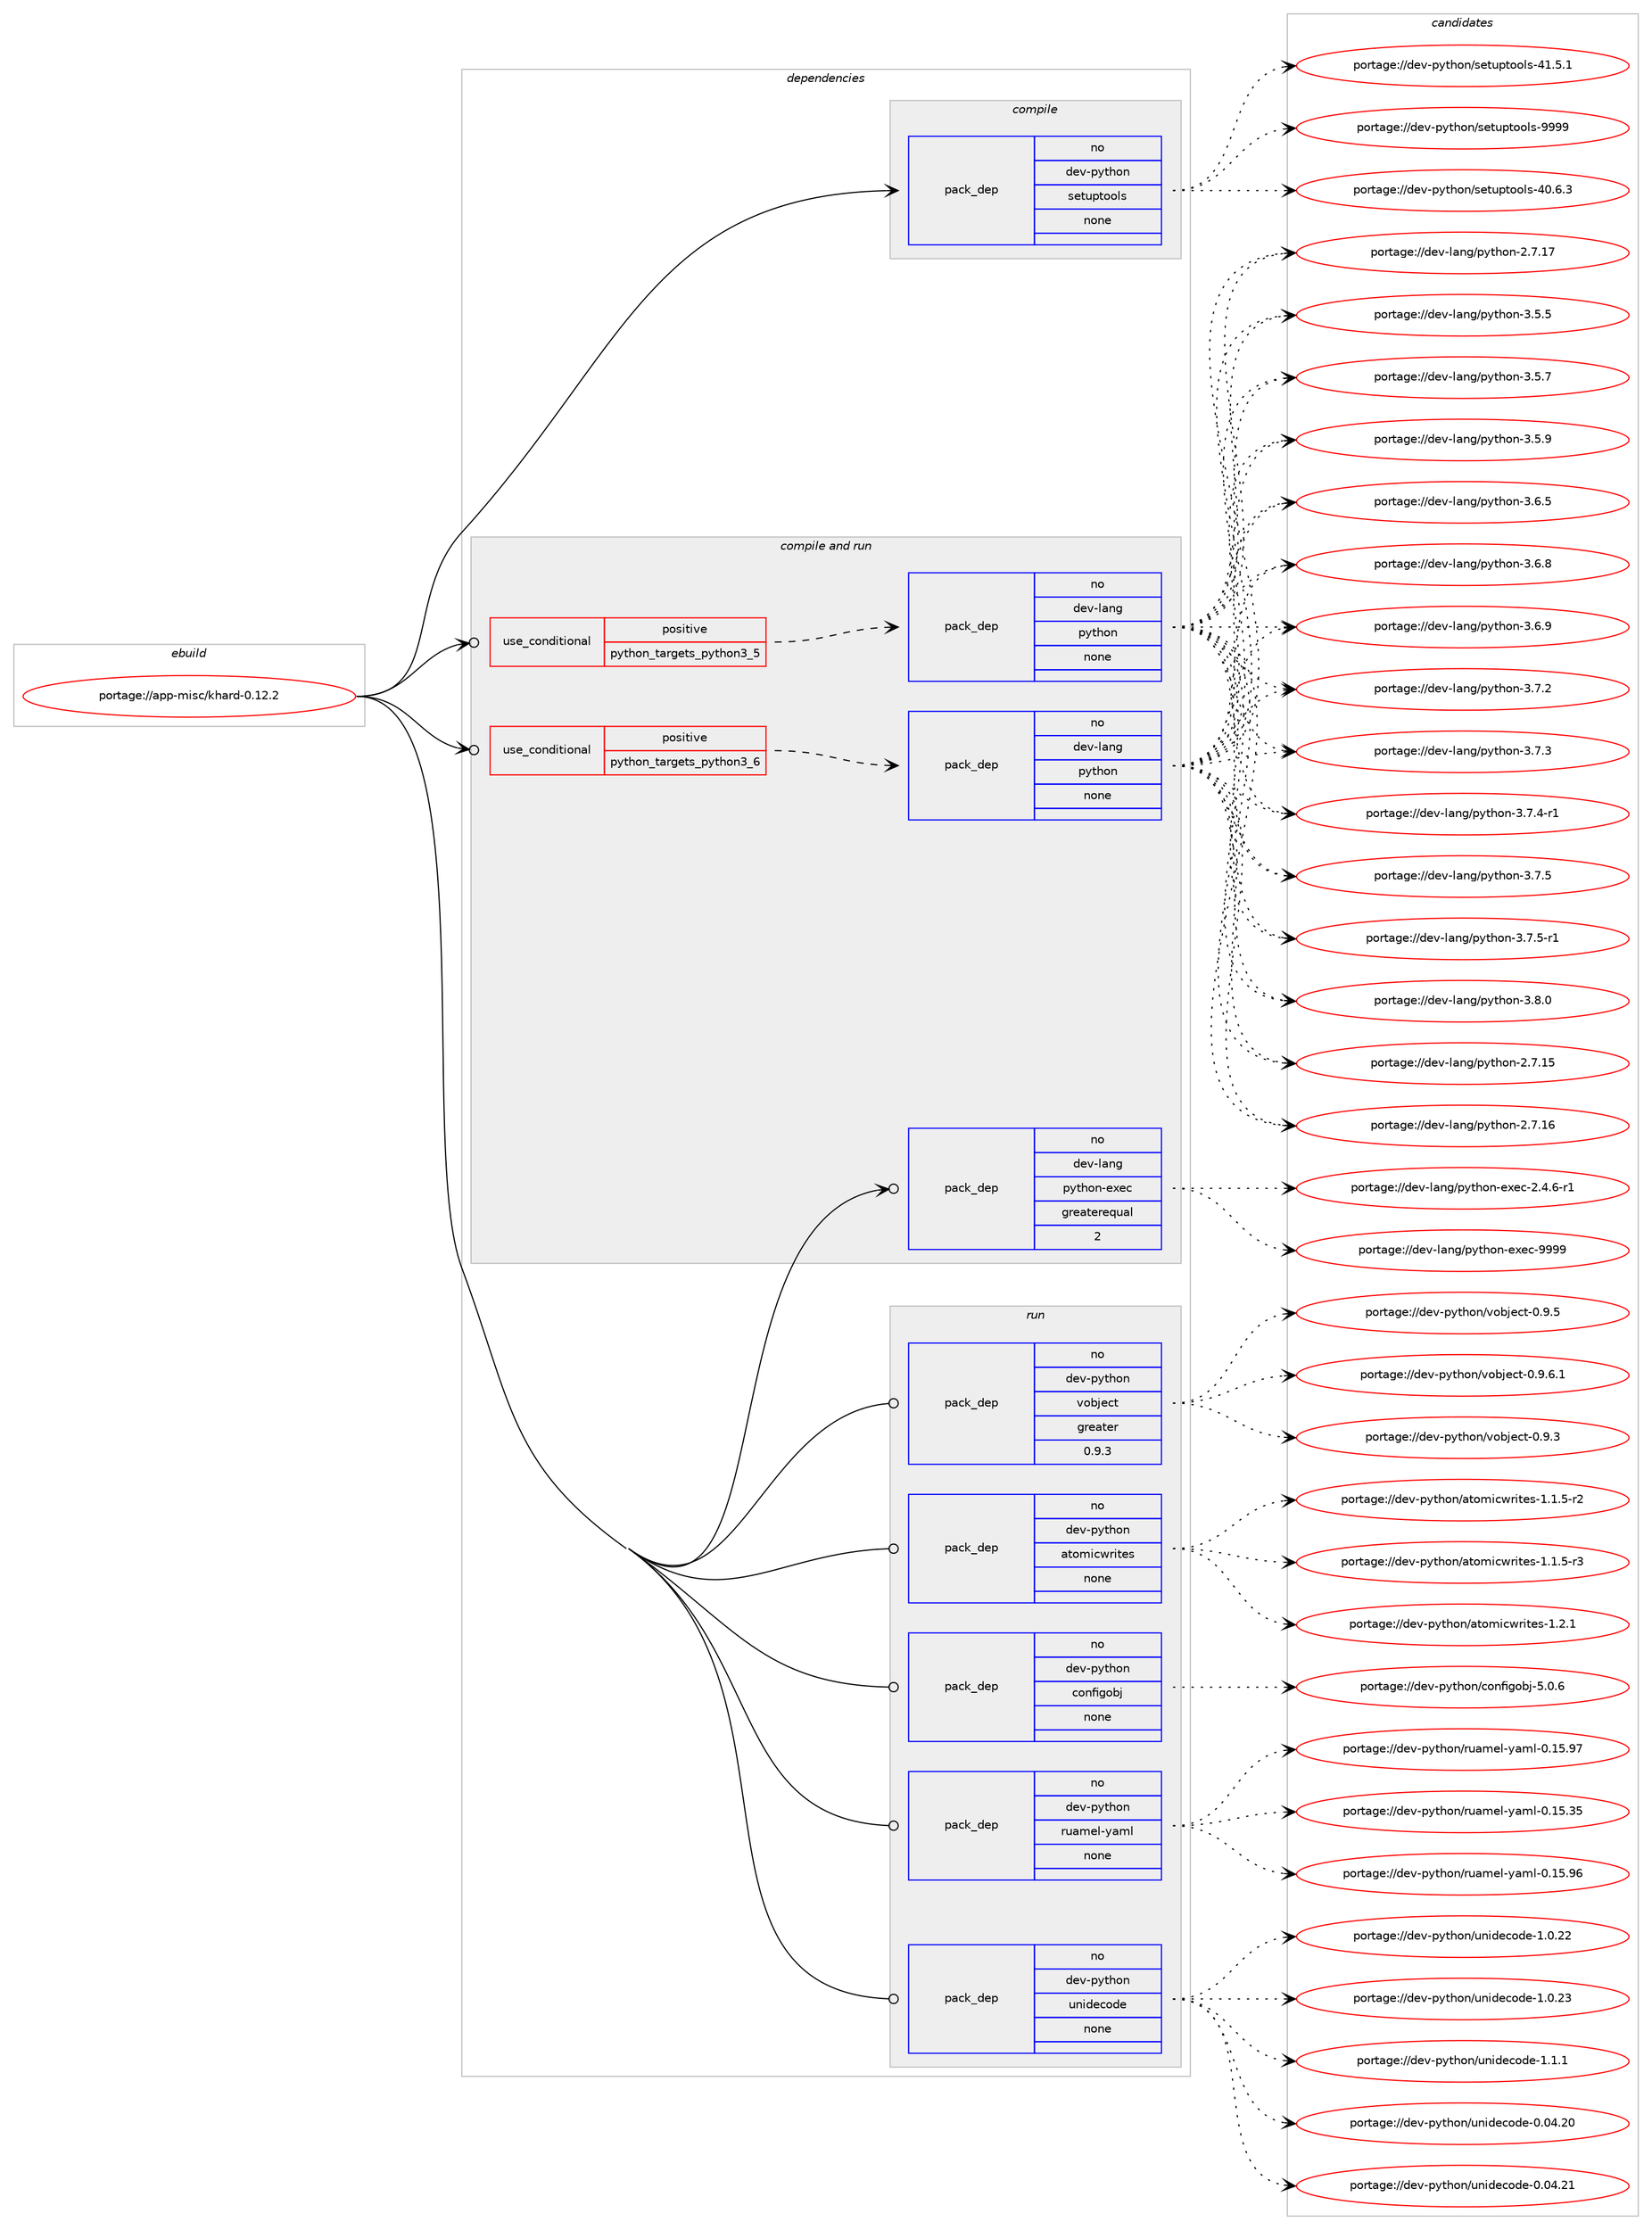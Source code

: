 digraph prolog {

# *************
# Graph options
# *************

newrank=true;
concentrate=true;
compound=true;
graph [rankdir=LR,fontname=Helvetica,fontsize=10,ranksep=1.5];#, ranksep=2.5, nodesep=0.2];
edge  [arrowhead=vee];
node  [fontname=Helvetica,fontsize=10];

# **********
# The ebuild
# **********

subgraph cluster_leftcol {
color=gray;
rank=same;
label=<<i>ebuild</i>>;
id [label="portage://app-misc/khard-0.12.2", color=red, width=4, href="../app-misc/khard-0.12.2.svg"];
}

# ****************
# The dependencies
# ****************

subgraph cluster_midcol {
color=gray;
label=<<i>dependencies</i>>;
subgraph cluster_compile {
fillcolor="#eeeeee";
style=filled;
label=<<i>compile</i>>;
subgraph pack25464 {
dependency34689 [label=<<TABLE BORDER="0" CELLBORDER="1" CELLSPACING="0" CELLPADDING="4" WIDTH="220"><TR><TD ROWSPAN="6" CELLPADDING="30">pack_dep</TD></TR><TR><TD WIDTH="110">no</TD></TR><TR><TD>dev-python</TD></TR><TR><TD>setuptools</TD></TR><TR><TD>none</TD></TR><TR><TD></TD></TR></TABLE>>, shape=none, color=blue];
}
id:e -> dependency34689:w [weight=20,style="solid",arrowhead="vee"];
}
subgraph cluster_compileandrun {
fillcolor="#eeeeee";
style=filled;
label=<<i>compile and run</i>>;
subgraph cond8665 {
dependency34690 [label=<<TABLE BORDER="0" CELLBORDER="1" CELLSPACING="0" CELLPADDING="4"><TR><TD ROWSPAN="3" CELLPADDING="10">use_conditional</TD></TR><TR><TD>positive</TD></TR><TR><TD>python_targets_python3_5</TD></TR></TABLE>>, shape=none, color=red];
subgraph pack25465 {
dependency34691 [label=<<TABLE BORDER="0" CELLBORDER="1" CELLSPACING="0" CELLPADDING="4" WIDTH="220"><TR><TD ROWSPAN="6" CELLPADDING="30">pack_dep</TD></TR><TR><TD WIDTH="110">no</TD></TR><TR><TD>dev-lang</TD></TR><TR><TD>python</TD></TR><TR><TD>none</TD></TR><TR><TD></TD></TR></TABLE>>, shape=none, color=blue];
}
dependency34690:e -> dependency34691:w [weight=20,style="dashed",arrowhead="vee"];
}
id:e -> dependency34690:w [weight=20,style="solid",arrowhead="odotvee"];
subgraph cond8666 {
dependency34692 [label=<<TABLE BORDER="0" CELLBORDER="1" CELLSPACING="0" CELLPADDING="4"><TR><TD ROWSPAN="3" CELLPADDING="10">use_conditional</TD></TR><TR><TD>positive</TD></TR><TR><TD>python_targets_python3_6</TD></TR></TABLE>>, shape=none, color=red];
subgraph pack25466 {
dependency34693 [label=<<TABLE BORDER="0" CELLBORDER="1" CELLSPACING="0" CELLPADDING="4" WIDTH="220"><TR><TD ROWSPAN="6" CELLPADDING="30">pack_dep</TD></TR><TR><TD WIDTH="110">no</TD></TR><TR><TD>dev-lang</TD></TR><TR><TD>python</TD></TR><TR><TD>none</TD></TR><TR><TD></TD></TR></TABLE>>, shape=none, color=blue];
}
dependency34692:e -> dependency34693:w [weight=20,style="dashed",arrowhead="vee"];
}
id:e -> dependency34692:w [weight=20,style="solid",arrowhead="odotvee"];
subgraph pack25467 {
dependency34694 [label=<<TABLE BORDER="0" CELLBORDER="1" CELLSPACING="0" CELLPADDING="4" WIDTH="220"><TR><TD ROWSPAN="6" CELLPADDING="30">pack_dep</TD></TR><TR><TD WIDTH="110">no</TD></TR><TR><TD>dev-lang</TD></TR><TR><TD>python-exec</TD></TR><TR><TD>greaterequal</TD></TR><TR><TD>2</TD></TR></TABLE>>, shape=none, color=blue];
}
id:e -> dependency34694:w [weight=20,style="solid",arrowhead="odotvee"];
}
subgraph cluster_run {
fillcolor="#eeeeee";
style=filled;
label=<<i>run</i>>;
subgraph pack25468 {
dependency34695 [label=<<TABLE BORDER="0" CELLBORDER="1" CELLSPACING="0" CELLPADDING="4" WIDTH="220"><TR><TD ROWSPAN="6" CELLPADDING="30">pack_dep</TD></TR><TR><TD WIDTH="110">no</TD></TR><TR><TD>dev-python</TD></TR><TR><TD>atomicwrites</TD></TR><TR><TD>none</TD></TR><TR><TD></TD></TR></TABLE>>, shape=none, color=blue];
}
id:e -> dependency34695:w [weight=20,style="solid",arrowhead="odot"];
subgraph pack25469 {
dependency34696 [label=<<TABLE BORDER="0" CELLBORDER="1" CELLSPACING="0" CELLPADDING="4" WIDTH="220"><TR><TD ROWSPAN="6" CELLPADDING="30">pack_dep</TD></TR><TR><TD WIDTH="110">no</TD></TR><TR><TD>dev-python</TD></TR><TR><TD>configobj</TD></TR><TR><TD>none</TD></TR><TR><TD></TD></TR></TABLE>>, shape=none, color=blue];
}
id:e -> dependency34696:w [weight=20,style="solid",arrowhead="odot"];
subgraph pack25470 {
dependency34697 [label=<<TABLE BORDER="0" CELLBORDER="1" CELLSPACING="0" CELLPADDING="4" WIDTH="220"><TR><TD ROWSPAN="6" CELLPADDING="30">pack_dep</TD></TR><TR><TD WIDTH="110">no</TD></TR><TR><TD>dev-python</TD></TR><TR><TD>ruamel-yaml</TD></TR><TR><TD>none</TD></TR><TR><TD></TD></TR></TABLE>>, shape=none, color=blue];
}
id:e -> dependency34697:w [weight=20,style="solid",arrowhead="odot"];
subgraph pack25471 {
dependency34698 [label=<<TABLE BORDER="0" CELLBORDER="1" CELLSPACING="0" CELLPADDING="4" WIDTH="220"><TR><TD ROWSPAN="6" CELLPADDING="30">pack_dep</TD></TR><TR><TD WIDTH="110">no</TD></TR><TR><TD>dev-python</TD></TR><TR><TD>unidecode</TD></TR><TR><TD>none</TD></TR><TR><TD></TD></TR></TABLE>>, shape=none, color=blue];
}
id:e -> dependency34698:w [weight=20,style="solid",arrowhead="odot"];
subgraph pack25472 {
dependency34699 [label=<<TABLE BORDER="0" CELLBORDER="1" CELLSPACING="0" CELLPADDING="4" WIDTH="220"><TR><TD ROWSPAN="6" CELLPADDING="30">pack_dep</TD></TR><TR><TD WIDTH="110">no</TD></TR><TR><TD>dev-python</TD></TR><TR><TD>vobject</TD></TR><TR><TD>greater</TD></TR><TR><TD>0.9.3</TD></TR></TABLE>>, shape=none, color=blue];
}
id:e -> dependency34699:w [weight=20,style="solid",arrowhead="odot"];
}
}

# **************
# The candidates
# **************

subgraph cluster_choices {
rank=same;
color=gray;
label=<<i>candidates</i>>;

subgraph choice25464 {
color=black;
nodesep=1;
choiceportage100101118451121211161041111104711510111611711211611111110811545524846544651 [label="portage://dev-python/setuptools-40.6.3", color=red, width=4,href="../dev-python/setuptools-40.6.3.svg"];
choiceportage100101118451121211161041111104711510111611711211611111110811545524946534649 [label="portage://dev-python/setuptools-41.5.1", color=red, width=4,href="../dev-python/setuptools-41.5.1.svg"];
choiceportage10010111845112121116104111110471151011161171121161111111081154557575757 [label="portage://dev-python/setuptools-9999", color=red, width=4,href="../dev-python/setuptools-9999.svg"];
dependency34689:e -> choiceportage100101118451121211161041111104711510111611711211611111110811545524846544651:w [style=dotted,weight="100"];
dependency34689:e -> choiceportage100101118451121211161041111104711510111611711211611111110811545524946534649:w [style=dotted,weight="100"];
dependency34689:e -> choiceportage10010111845112121116104111110471151011161171121161111111081154557575757:w [style=dotted,weight="100"];
}
subgraph choice25465 {
color=black;
nodesep=1;
choiceportage10010111845108971101034711212111610411111045504655464953 [label="portage://dev-lang/python-2.7.15", color=red, width=4,href="../dev-lang/python-2.7.15.svg"];
choiceportage10010111845108971101034711212111610411111045504655464954 [label="portage://dev-lang/python-2.7.16", color=red, width=4,href="../dev-lang/python-2.7.16.svg"];
choiceportage10010111845108971101034711212111610411111045504655464955 [label="portage://dev-lang/python-2.7.17", color=red, width=4,href="../dev-lang/python-2.7.17.svg"];
choiceportage100101118451089711010347112121116104111110455146534653 [label="portage://dev-lang/python-3.5.5", color=red, width=4,href="../dev-lang/python-3.5.5.svg"];
choiceportage100101118451089711010347112121116104111110455146534655 [label="portage://dev-lang/python-3.5.7", color=red, width=4,href="../dev-lang/python-3.5.7.svg"];
choiceportage100101118451089711010347112121116104111110455146534657 [label="portage://dev-lang/python-3.5.9", color=red, width=4,href="../dev-lang/python-3.5.9.svg"];
choiceportage100101118451089711010347112121116104111110455146544653 [label="portage://dev-lang/python-3.6.5", color=red, width=4,href="../dev-lang/python-3.6.5.svg"];
choiceportage100101118451089711010347112121116104111110455146544656 [label="portage://dev-lang/python-3.6.8", color=red, width=4,href="../dev-lang/python-3.6.8.svg"];
choiceportage100101118451089711010347112121116104111110455146544657 [label="portage://dev-lang/python-3.6.9", color=red, width=4,href="../dev-lang/python-3.6.9.svg"];
choiceportage100101118451089711010347112121116104111110455146554650 [label="portage://dev-lang/python-3.7.2", color=red, width=4,href="../dev-lang/python-3.7.2.svg"];
choiceportage100101118451089711010347112121116104111110455146554651 [label="portage://dev-lang/python-3.7.3", color=red, width=4,href="../dev-lang/python-3.7.3.svg"];
choiceportage1001011184510897110103471121211161041111104551465546524511449 [label="portage://dev-lang/python-3.7.4-r1", color=red, width=4,href="../dev-lang/python-3.7.4-r1.svg"];
choiceportage100101118451089711010347112121116104111110455146554653 [label="portage://dev-lang/python-3.7.5", color=red, width=4,href="../dev-lang/python-3.7.5.svg"];
choiceportage1001011184510897110103471121211161041111104551465546534511449 [label="portage://dev-lang/python-3.7.5-r1", color=red, width=4,href="../dev-lang/python-3.7.5-r1.svg"];
choiceportage100101118451089711010347112121116104111110455146564648 [label="portage://dev-lang/python-3.8.0", color=red, width=4,href="../dev-lang/python-3.8.0.svg"];
dependency34691:e -> choiceportage10010111845108971101034711212111610411111045504655464953:w [style=dotted,weight="100"];
dependency34691:e -> choiceportage10010111845108971101034711212111610411111045504655464954:w [style=dotted,weight="100"];
dependency34691:e -> choiceportage10010111845108971101034711212111610411111045504655464955:w [style=dotted,weight="100"];
dependency34691:e -> choiceportage100101118451089711010347112121116104111110455146534653:w [style=dotted,weight="100"];
dependency34691:e -> choiceportage100101118451089711010347112121116104111110455146534655:w [style=dotted,weight="100"];
dependency34691:e -> choiceportage100101118451089711010347112121116104111110455146534657:w [style=dotted,weight="100"];
dependency34691:e -> choiceportage100101118451089711010347112121116104111110455146544653:w [style=dotted,weight="100"];
dependency34691:e -> choiceportage100101118451089711010347112121116104111110455146544656:w [style=dotted,weight="100"];
dependency34691:e -> choiceportage100101118451089711010347112121116104111110455146544657:w [style=dotted,weight="100"];
dependency34691:e -> choiceportage100101118451089711010347112121116104111110455146554650:w [style=dotted,weight="100"];
dependency34691:e -> choiceportage100101118451089711010347112121116104111110455146554651:w [style=dotted,weight="100"];
dependency34691:e -> choiceportage1001011184510897110103471121211161041111104551465546524511449:w [style=dotted,weight="100"];
dependency34691:e -> choiceportage100101118451089711010347112121116104111110455146554653:w [style=dotted,weight="100"];
dependency34691:e -> choiceportage1001011184510897110103471121211161041111104551465546534511449:w [style=dotted,weight="100"];
dependency34691:e -> choiceportage100101118451089711010347112121116104111110455146564648:w [style=dotted,weight="100"];
}
subgraph choice25466 {
color=black;
nodesep=1;
choiceportage10010111845108971101034711212111610411111045504655464953 [label="portage://dev-lang/python-2.7.15", color=red, width=4,href="../dev-lang/python-2.7.15.svg"];
choiceportage10010111845108971101034711212111610411111045504655464954 [label="portage://dev-lang/python-2.7.16", color=red, width=4,href="../dev-lang/python-2.7.16.svg"];
choiceportage10010111845108971101034711212111610411111045504655464955 [label="portage://dev-lang/python-2.7.17", color=red, width=4,href="../dev-lang/python-2.7.17.svg"];
choiceportage100101118451089711010347112121116104111110455146534653 [label="portage://dev-lang/python-3.5.5", color=red, width=4,href="../dev-lang/python-3.5.5.svg"];
choiceportage100101118451089711010347112121116104111110455146534655 [label="portage://dev-lang/python-3.5.7", color=red, width=4,href="../dev-lang/python-3.5.7.svg"];
choiceportage100101118451089711010347112121116104111110455146534657 [label="portage://dev-lang/python-3.5.9", color=red, width=4,href="../dev-lang/python-3.5.9.svg"];
choiceportage100101118451089711010347112121116104111110455146544653 [label="portage://dev-lang/python-3.6.5", color=red, width=4,href="../dev-lang/python-3.6.5.svg"];
choiceportage100101118451089711010347112121116104111110455146544656 [label="portage://dev-lang/python-3.6.8", color=red, width=4,href="../dev-lang/python-3.6.8.svg"];
choiceportage100101118451089711010347112121116104111110455146544657 [label="portage://dev-lang/python-3.6.9", color=red, width=4,href="../dev-lang/python-3.6.9.svg"];
choiceportage100101118451089711010347112121116104111110455146554650 [label="portage://dev-lang/python-3.7.2", color=red, width=4,href="../dev-lang/python-3.7.2.svg"];
choiceportage100101118451089711010347112121116104111110455146554651 [label="portage://dev-lang/python-3.7.3", color=red, width=4,href="../dev-lang/python-3.7.3.svg"];
choiceportage1001011184510897110103471121211161041111104551465546524511449 [label="portage://dev-lang/python-3.7.4-r1", color=red, width=4,href="../dev-lang/python-3.7.4-r1.svg"];
choiceportage100101118451089711010347112121116104111110455146554653 [label="portage://dev-lang/python-3.7.5", color=red, width=4,href="../dev-lang/python-3.7.5.svg"];
choiceportage1001011184510897110103471121211161041111104551465546534511449 [label="portage://dev-lang/python-3.7.5-r1", color=red, width=4,href="../dev-lang/python-3.7.5-r1.svg"];
choiceportage100101118451089711010347112121116104111110455146564648 [label="portage://dev-lang/python-3.8.0", color=red, width=4,href="../dev-lang/python-3.8.0.svg"];
dependency34693:e -> choiceportage10010111845108971101034711212111610411111045504655464953:w [style=dotted,weight="100"];
dependency34693:e -> choiceportage10010111845108971101034711212111610411111045504655464954:w [style=dotted,weight="100"];
dependency34693:e -> choiceportage10010111845108971101034711212111610411111045504655464955:w [style=dotted,weight="100"];
dependency34693:e -> choiceportage100101118451089711010347112121116104111110455146534653:w [style=dotted,weight="100"];
dependency34693:e -> choiceportage100101118451089711010347112121116104111110455146534655:w [style=dotted,weight="100"];
dependency34693:e -> choiceportage100101118451089711010347112121116104111110455146534657:w [style=dotted,weight="100"];
dependency34693:e -> choiceportage100101118451089711010347112121116104111110455146544653:w [style=dotted,weight="100"];
dependency34693:e -> choiceportage100101118451089711010347112121116104111110455146544656:w [style=dotted,weight="100"];
dependency34693:e -> choiceportage100101118451089711010347112121116104111110455146544657:w [style=dotted,weight="100"];
dependency34693:e -> choiceportage100101118451089711010347112121116104111110455146554650:w [style=dotted,weight="100"];
dependency34693:e -> choiceportage100101118451089711010347112121116104111110455146554651:w [style=dotted,weight="100"];
dependency34693:e -> choiceportage1001011184510897110103471121211161041111104551465546524511449:w [style=dotted,weight="100"];
dependency34693:e -> choiceportage100101118451089711010347112121116104111110455146554653:w [style=dotted,weight="100"];
dependency34693:e -> choiceportage1001011184510897110103471121211161041111104551465546534511449:w [style=dotted,weight="100"];
dependency34693:e -> choiceportage100101118451089711010347112121116104111110455146564648:w [style=dotted,weight="100"];
}
subgraph choice25467 {
color=black;
nodesep=1;
choiceportage10010111845108971101034711212111610411111045101120101994550465246544511449 [label="portage://dev-lang/python-exec-2.4.6-r1", color=red, width=4,href="../dev-lang/python-exec-2.4.6-r1.svg"];
choiceportage10010111845108971101034711212111610411111045101120101994557575757 [label="portage://dev-lang/python-exec-9999", color=red, width=4,href="../dev-lang/python-exec-9999.svg"];
dependency34694:e -> choiceportage10010111845108971101034711212111610411111045101120101994550465246544511449:w [style=dotted,weight="100"];
dependency34694:e -> choiceportage10010111845108971101034711212111610411111045101120101994557575757:w [style=dotted,weight="100"];
}
subgraph choice25468 {
color=black;
nodesep=1;
choiceportage100101118451121211161041111104797116111109105991191141051161011154549464946534511450 [label="portage://dev-python/atomicwrites-1.1.5-r2", color=red, width=4,href="../dev-python/atomicwrites-1.1.5-r2.svg"];
choiceportage100101118451121211161041111104797116111109105991191141051161011154549464946534511451 [label="portage://dev-python/atomicwrites-1.1.5-r3", color=red, width=4,href="../dev-python/atomicwrites-1.1.5-r3.svg"];
choiceportage10010111845112121116104111110479711611110910599119114105116101115454946504649 [label="portage://dev-python/atomicwrites-1.2.1", color=red, width=4,href="../dev-python/atomicwrites-1.2.1.svg"];
dependency34695:e -> choiceportage100101118451121211161041111104797116111109105991191141051161011154549464946534511450:w [style=dotted,weight="100"];
dependency34695:e -> choiceportage100101118451121211161041111104797116111109105991191141051161011154549464946534511451:w [style=dotted,weight="100"];
dependency34695:e -> choiceportage10010111845112121116104111110479711611110910599119114105116101115454946504649:w [style=dotted,weight="100"];
}
subgraph choice25469 {
color=black;
nodesep=1;
choiceportage10010111845112121116104111110479911111010210510311198106455346484654 [label="portage://dev-python/configobj-5.0.6", color=red, width=4,href="../dev-python/configobj-5.0.6.svg"];
dependency34696:e -> choiceportage10010111845112121116104111110479911111010210510311198106455346484654:w [style=dotted,weight="100"];
}
subgraph choice25470 {
color=black;
nodesep=1;
choiceportage10010111845112121116104111110471141179710910110845121971091084548464953465153 [label="portage://dev-python/ruamel-yaml-0.15.35", color=red, width=4,href="../dev-python/ruamel-yaml-0.15.35.svg"];
choiceportage10010111845112121116104111110471141179710910110845121971091084548464953465754 [label="portage://dev-python/ruamel-yaml-0.15.96", color=red, width=4,href="../dev-python/ruamel-yaml-0.15.96.svg"];
choiceportage10010111845112121116104111110471141179710910110845121971091084548464953465755 [label="portage://dev-python/ruamel-yaml-0.15.97", color=red, width=4,href="../dev-python/ruamel-yaml-0.15.97.svg"];
dependency34697:e -> choiceportage10010111845112121116104111110471141179710910110845121971091084548464953465153:w [style=dotted,weight="100"];
dependency34697:e -> choiceportage10010111845112121116104111110471141179710910110845121971091084548464953465754:w [style=dotted,weight="100"];
dependency34697:e -> choiceportage10010111845112121116104111110471141179710910110845121971091084548464953465755:w [style=dotted,weight="100"];
}
subgraph choice25471 {
color=black;
nodesep=1;
choiceportage1001011184511212111610411111047117110105100101991111001014548464852465048 [label="portage://dev-python/unidecode-0.04.20", color=red, width=4,href="../dev-python/unidecode-0.04.20.svg"];
choiceportage1001011184511212111610411111047117110105100101991111001014548464852465049 [label="portage://dev-python/unidecode-0.04.21", color=red, width=4,href="../dev-python/unidecode-0.04.21.svg"];
choiceportage10010111845112121116104111110471171101051001019911110010145494648465050 [label="portage://dev-python/unidecode-1.0.22", color=red, width=4,href="../dev-python/unidecode-1.0.22.svg"];
choiceportage10010111845112121116104111110471171101051001019911110010145494648465051 [label="portage://dev-python/unidecode-1.0.23", color=red, width=4,href="../dev-python/unidecode-1.0.23.svg"];
choiceportage100101118451121211161041111104711711010510010199111100101454946494649 [label="portage://dev-python/unidecode-1.1.1", color=red, width=4,href="../dev-python/unidecode-1.1.1.svg"];
dependency34698:e -> choiceportage1001011184511212111610411111047117110105100101991111001014548464852465048:w [style=dotted,weight="100"];
dependency34698:e -> choiceportage1001011184511212111610411111047117110105100101991111001014548464852465049:w [style=dotted,weight="100"];
dependency34698:e -> choiceportage10010111845112121116104111110471171101051001019911110010145494648465050:w [style=dotted,weight="100"];
dependency34698:e -> choiceportage10010111845112121116104111110471171101051001019911110010145494648465051:w [style=dotted,weight="100"];
dependency34698:e -> choiceportage100101118451121211161041111104711711010510010199111100101454946494649:w [style=dotted,weight="100"];
}
subgraph choice25472 {
color=black;
nodesep=1;
choiceportage10010111845112121116104111110471181119810610199116454846574651 [label="portage://dev-python/vobject-0.9.3", color=red, width=4,href="../dev-python/vobject-0.9.3.svg"];
choiceportage10010111845112121116104111110471181119810610199116454846574653 [label="portage://dev-python/vobject-0.9.5", color=red, width=4,href="../dev-python/vobject-0.9.5.svg"];
choiceportage100101118451121211161041111104711811198106101991164548465746544649 [label="portage://dev-python/vobject-0.9.6.1", color=red, width=4,href="../dev-python/vobject-0.9.6.1.svg"];
dependency34699:e -> choiceportage10010111845112121116104111110471181119810610199116454846574651:w [style=dotted,weight="100"];
dependency34699:e -> choiceportage10010111845112121116104111110471181119810610199116454846574653:w [style=dotted,weight="100"];
dependency34699:e -> choiceportage100101118451121211161041111104711811198106101991164548465746544649:w [style=dotted,weight="100"];
}
}

}
